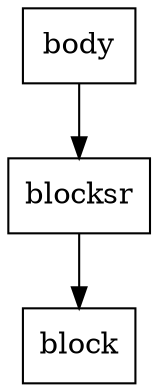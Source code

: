digraph body_a {
    body [op_type="body",
          shape = box,
             input=yes ];
    blocksr [op_type="blocksr",
          shape=box];
    block [op_type="block",
           shape=box, 
           output=yes];

    body -> blocksr -> block;
}
